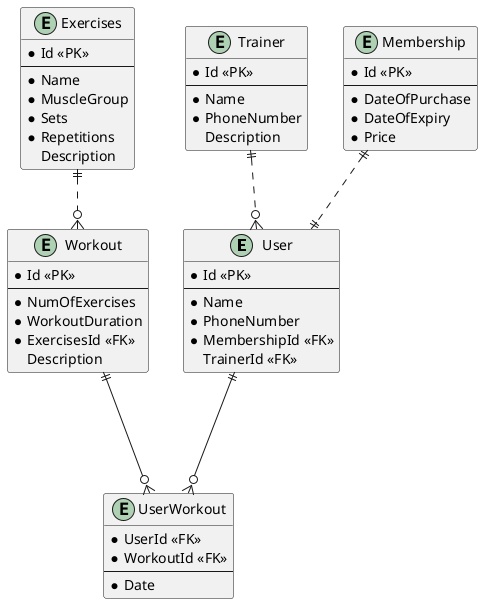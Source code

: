 @startuml fitness


entity User{
    *Id <<PK>>
    ---
    *Name
    *PhoneNumber
    *MembershipId <<FK>>
    TrainerId <<FK>>
}

entity Workout{
    *Id <<PK>>
    ---
    *NumOfExercises
    *WorkoutDuration
    *ExercisesId <<FK>>
    Description
}

entity Exercises{
    *Id <<PK>>
    ---
    *Name
    *MuscleGroup
    *Sets
    *Repetitions
    Description
}

entity Trainer{
    *Id <<PK>>
    ---
    *Name
    *PhoneNumber
    Description
}

entity Membership{
    *Id <<PK>>
    ---
    *DateOfPurchase
    *DateOfExpiry
    *Price
}

entity UserWorkout{
    *UserId <<FK>>
    *WorkoutId <<FK>>
    ---
    *Date
}


Workout||---o{UserWorkout
User ||---o{ UserWorkout
Exercises ||..o{ Workout
Trainer ||..o{ User
Membership ||..|| User

@enduml
Footer